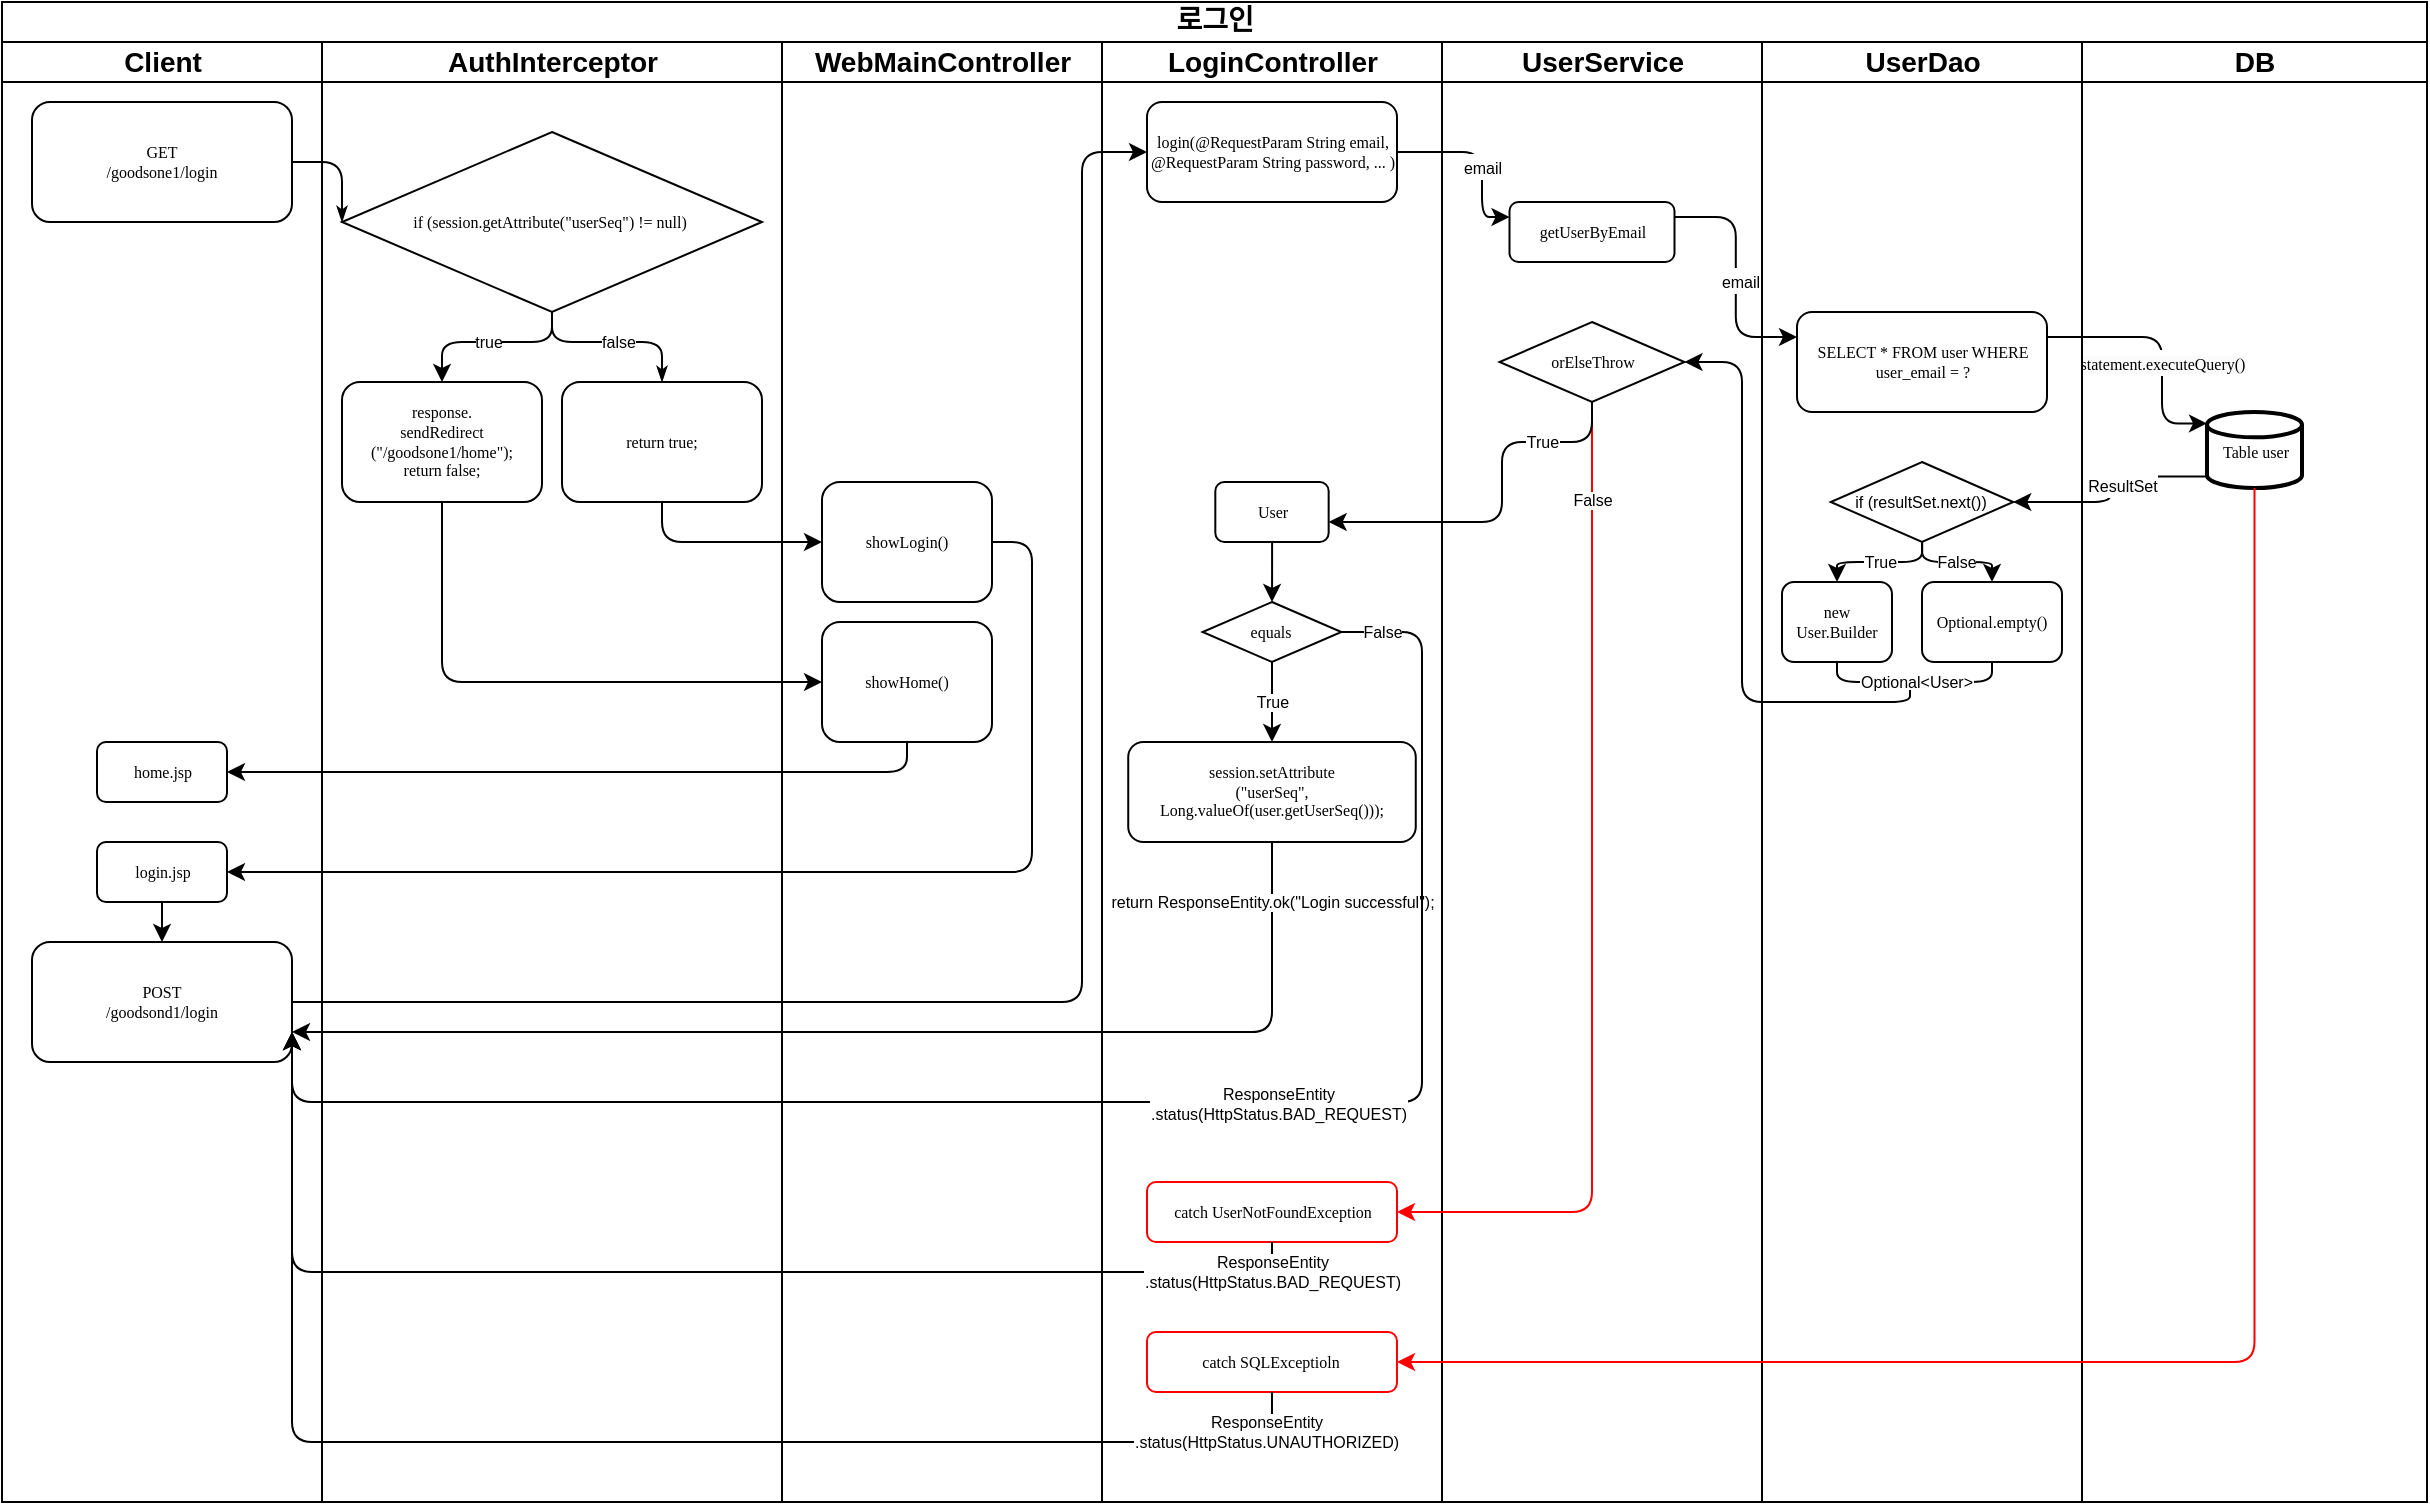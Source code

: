 <mxfile version="24.6.1" type="device">
  <diagram name="Page-1" id="74e2e168-ea6b-b213-b513-2b3c1d86103e">
    <mxGraphModel dx="1434" dy="854" grid="1" gridSize="10" guides="1" tooltips="1" connect="1" arrows="1" fold="1" page="1" pageScale="1" pageWidth="1100" pageHeight="850" background="none" math="0" shadow="0">
      <root>
        <mxCell id="0" />
        <mxCell id="1" parent="0" />
        <mxCell id="77e6c97f196da883-1" value="로그인" style="swimlane;html=1;childLayout=stackLayout;startSize=20;rounded=0;shadow=0;labelBackgroundColor=none;strokeWidth=1;fontFamily=Verdana;fontSize=14;align=center;" parent="1" vertex="1">
          <mxGeometry x="90" y="20" width="1212.5" height="750" as="geometry" />
        </mxCell>
        <mxCell id="77e6c97f196da883-26" style="edgeStyle=orthogonalEdgeStyle;rounded=1;html=1;labelBackgroundColor=none;startArrow=none;startFill=0;startSize=5;endArrow=classicThin;endFill=1;endSize=5;jettySize=auto;orthogonalLoop=1;strokeWidth=1;fontFamily=Verdana;fontSize=8;entryX=0;entryY=0.5;entryDx=0;entryDy=0;" parent="77e6c97f196da883-1" source="77e6c97f196da883-8" target="_-b6Wf-rLav5tkxfngCv-1" edge="1">
          <mxGeometry relative="1" as="geometry">
            <mxPoint x="190" y="80" as="targetPoint" />
            <Array as="points">
              <mxPoint x="170" y="80" />
            </Array>
          </mxGeometry>
        </mxCell>
        <mxCell id="77e6c97f196da883-2" value="Client" style="swimlane;html=1;startSize=20;fontSize=14;" parent="77e6c97f196da883-1" vertex="1">
          <mxGeometry y="20" width="160" height="730" as="geometry" />
        </mxCell>
        <mxCell id="77e6c97f196da883-8" value="GET&lt;br style=&quot;font-size: 8px;&quot;&gt;/goodsone1/login" style="rounded=1;whiteSpace=wrap;html=1;shadow=0;labelBackgroundColor=none;strokeWidth=1;fontFamily=Verdana;fontSize=8;align=center;" parent="77e6c97f196da883-2" vertex="1">
          <mxGeometry x="15" y="30" width="130" height="60" as="geometry" />
        </mxCell>
        <mxCell id="_-b6Wf-rLav5tkxfngCv-128" style="edgeStyle=orthogonalEdgeStyle;shape=connector;curved=0;rounded=1;orthogonalLoop=1;jettySize=auto;html=1;entryX=0.5;entryY=0;entryDx=0;entryDy=0;shadow=0;strokeColor=default;align=center;verticalAlign=middle;fontFamily=Helvetica;fontSize=8;fontColor=default;labelBackgroundColor=default;resizable=0;endArrow=classic;flowAnimation=0;" parent="77e6c97f196da883-2" source="_-b6Wf-rLav5tkxfngCv-10" target="_-b6Wf-rLav5tkxfngCv-18" edge="1">
          <mxGeometry relative="1" as="geometry" />
        </mxCell>
        <mxCell id="_-b6Wf-rLav5tkxfngCv-10" value="login.jsp" style="rounded=1;whiteSpace=wrap;html=1;shadow=0;labelBackgroundColor=none;strokeWidth=1;fontFamily=Verdana;fontSize=8;align=center;" parent="77e6c97f196da883-2" vertex="1">
          <mxGeometry x="47.5" y="400" width="65" height="30" as="geometry" />
        </mxCell>
        <mxCell id="_-b6Wf-rLav5tkxfngCv-16" value="home.jsp" style="rounded=1;whiteSpace=wrap;html=1;shadow=0;labelBackgroundColor=none;strokeWidth=1;fontFamily=Verdana;fontSize=8;align=center;" parent="77e6c97f196da883-2" vertex="1">
          <mxGeometry x="47.5" y="350" width="65" height="30" as="geometry" />
        </mxCell>
        <mxCell id="_-b6Wf-rLav5tkxfngCv-18" value="POST&lt;br&gt;/goodsond1/login" style="rounded=1;whiteSpace=wrap;html=1;shadow=0;labelBackgroundColor=none;strokeWidth=1;fontFamily=Verdana;fontSize=8;align=center;" parent="77e6c97f196da883-2" vertex="1">
          <mxGeometry x="15" y="450" width="130" height="60" as="geometry" />
        </mxCell>
        <mxCell id="77e6c97f196da883-3" value="AuthInterceptor" style="swimlane;html=1;startSize=20;fontSize=14;" parent="77e6c97f196da883-1" vertex="1">
          <mxGeometry x="160" y="20" width="230" height="730" as="geometry" />
        </mxCell>
        <mxCell id="_-b6Wf-rLav5tkxfngCv-1" value="if (session.getAttribute(&quot;userSeq&quot;) != null)&amp;nbsp;" style="rhombus;whiteSpace=wrap;html=1;rounded=0;shadow=0;labelBackgroundColor=none;strokeWidth=1;fontFamily=Verdana;fontSize=8;align=center;" parent="77e6c97f196da883-3" vertex="1">
          <mxGeometry x="10" y="45" width="210" height="90" as="geometry" />
        </mxCell>
        <mxCell id="77e6c97f196da883-9" value="return true;" style="rounded=1;whiteSpace=wrap;html=1;shadow=0;labelBackgroundColor=none;strokeWidth=1;fontFamily=Verdana;fontSize=8;align=center;" parent="77e6c97f196da883-3" vertex="1">
          <mxGeometry x="120" y="170" width="100" height="60" as="geometry" />
        </mxCell>
        <mxCell id="77e6c97f196da883-27" style="edgeStyle=orthogonalEdgeStyle;rounded=1;html=1;labelBackgroundColor=none;startArrow=none;startFill=0;startSize=5;endArrow=classicThin;endFill=1;endSize=5;jettySize=auto;orthogonalLoop=1;strokeWidth=1;fontFamily=Verdana;fontSize=8;exitX=0.5;exitY=1;exitDx=0;exitDy=0;entryX=0.5;entryY=0;entryDx=0;entryDy=0;" parent="77e6c97f196da883-3" source="_-b6Wf-rLav5tkxfngCv-1" target="77e6c97f196da883-9" edge="1">
          <mxGeometry relative="1" as="geometry">
            <Array as="points">
              <mxPoint x="115" y="150" />
              <mxPoint x="170" y="150" />
            </Array>
            <mxPoint x="80" y="90" as="sourcePoint" />
          </mxGeometry>
        </mxCell>
        <mxCell id="_-b6Wf-rLav5tkxfngCv-2" value="false" style="edgeLabel;html=1;align=center;verticalAlign=middle;resizable=0;points=[];fontSize=8;" parent="77e6c97f196da883-27" vertex="1" connectable="0">
          <mxGeometry x="-0.493" relative="1" as="geometry">
            <mxPoint x="25" as="offset" />
          </mxGeometry>
        </mxCell>
        <mxCell id="77e6c97f196da883-12" value="response.&lt;div&gt;sendRedirect&lt;/div&gt;&lt;div&gt;(&quot;/goodsone1/home&quot;);&lt;br&gt;return false;&lt;/div&gt;" style="rounded=1;whiteSpace=wrap;html=1;shadow=0;labelBackgroundColor=none;strokeWidth=1;fontFamily=Verdana;fontSize=8;align=center;" parent="77e6c97f196da883-3" vertex="1">
          <mxGeometry x="10" y="170" width="100" height="60" as="geometry" />
        </mxCell>
        <mxCell id="_-b6Wf-rLav5tkxfngCv-5" style="edgeStyle=orthogonalEdgeStyle;rounded=1;orthogonalLoop=1;jettySize=auto;html=1;entryX=0.5;entryY=0;entryDx=0;entryDy=0;exitX=0.5;exitY=1;exitDx=0;exitDy=0;curved=0;fontSize=8;" parent="77e6c97f196da883-3" source="_-b6Wf-rLav5tkxfngCv-1" target="77e6c97f196da883-12" edge="1">
          <mxGeometry relative="1" as="geometry">
            <Array as="points">
              <mxPoint x="115" y="150" />
              <mxPoint x="60" y="150" />
            </Array>
          </mxGeometry>
        </mxCell>
        <mxCell id="_-b6Wf-rLav5tkxfngCv-6" value="true" style="edgeLabel;html=1;align=center;verticalAlign=middle;resizable=0;points=[];fontSize=8;" parent="_-b6Wf-rLav5tkxfngCv-5" vertex="1" connectable="0">
          <mxGeometry x="0.336" y="-3" relative="1" as="geometry">
            <mxPoint x="13" y="3" as="offset" />
          </mxGeometry>
        </mxCell>
        <mxCell id="77e6c97f196da883-4" value="WebMainController" style="swimlane;html=1;startSize=20;fontSize=14;" parent="77e6c97f196da883-1" vertex="1">
          <mxGeometry x="390" y="20" width="160" height="730" as="geometry" />
        </mxCell>
        <mxCell id="_-b6Wf-rLav5tkxfngCv-8" value="showLogin()" style="rounded=1;whiteSpace=wrap;html=1;shadow=0;labelBackgroundColor=none;strokeWidth=1;fontFamily=Verdana;fontSize=8;align=center;" parent="77e6c97f196da883-4" vertex="1">
          <mxGeometry x="20" y="220" width="85" height="60" as="geometry" />
        </mxCell>
        <mxCell id="_-b6Wf-rLav5tkxfngCv-13" value="showHome()" style="rounded=1;whiteSpace=wrap;html=1;shadow=0;labelBackgroundColor=none;strokeWidth=1;fontFamily=Verdana;fontSize=8;align=center;" parent="77e6c97f196da883-4" vertex="1">
          <mxGeometry x="20" y="290" width="85" height="60" as="geometry" />
        </mxCell>
        <mxCell id="_-b6Wf-rLav5tkxfngCv-11" style="edgeStyle=orthogonalEdgeStyle;rounded=1;orthogonalLoop=1;jettySize=auto;html=1;entryX=0;entryY=0.5;entryDx=0;entryDy=0;exitX=0.5;exitY=1;exitDx=0;exitDy=0;curved=0;" parent="77e6c97f196da883-1" source="77e6c97f196da883-9" target="_-b6Wf-rLav5tkxfngCv-8" edge="1">
          <mxGeometry relative="1" as="geometry" />
        </mxCell>
        <mxCell id="_-b6Wf-rLav5tkxfngCv-12" style="edgeStyle=orthogonalEdgeStyle;rounded=1;orthogonalLoop=1;jettySize=auto;html=1;entryX=1;entryY=0.5;entryDx=0;entryDy=0;exitX=1;exitY=0.5;exitDx=0;exitDy=0;curved=0;" parent="77e6c97f196da883-1" source="_-b6Wf-rLav5tkxfngCv-8" target="_-b6Wf-rLav5tkxfngCv-10" edge="1">
          <mxGeometry relative="1" as="geometry" />
        </mxCell>
        <mxCell id="_-b6Wf-rLav5tkxfngCv-17" style="edgeStyle=orthogonalEdgeStyle;rounded=1;orthogonalLoop=1;jettySize=auto;html=1;entryX=1;entryY=0.5;entryDx=0;entryDy=0;curved=0;exitX=0.5;exitY=1;exitDx=0;exitDy=0;" parent="77e6c97f196da883-1" source="_-b6Wf-rLav5tkxfngCv-13" target="_-b6Wf-rLav5tkxfngCv-16" edge="1">
          <mxGeometry relative="1" as="geometry">
            <Array as="points">
              <mxPoint x="453" y="385" />
            </Array>
          </mxGeometry>
        </mxCell>
        <mxCell id="_-b6Wf-rLav5tkxfngCv-14" style="edgeStyle=orthogonalEdgeStyle;rounded=1;orthogonalLoop=1;jettySize=auto;html=1;entryX=0;entryY=0.5;entryDx=0;entryDy=0;exitX=0.5;exitY=1;exitDx=0;exitDy=0;curved=0;" parent="77e6c97f196da883-1" source="77e6c97f196da883-12" target="_-b6Wf-rLav5tkxfngCv-13" edge="1">
          <mxGeometry relative="1" as="geometry" />
        </mxCell>
        <mxCell id="_-b6Wf-rLav5tkxfngCv-48" style="edgeStyle=orthogonalEdgeStyle;rounded=1;orthogonalLoop=1;jettySize=auto;html=1;entryX=0;entryY=0.5;entryDx=0;entryDy=0;curved=0;exitX=1;exitY=0.5;exitDx=0;exitDy=0;" parent="77e6c97f196da883-1" source="_-b6Wf-rLav5tkxfngCv-18" target="_-b6Wf-rLav5tkxfngCv-46" edge="1">
          <mxGeometry relative="1" as="geometry">
            <Array as="points">
              <mxPoint x="540" y="500" />
              <mxPoint x="540" y="75" />
            </Array>
          </mxGeometry>
        </mxCell>
        <mxCell id="_-b6Wf-rLav5tkxfngCv-63" style="edgeStyle=orthogonalEdgeStyle;rounded=1;orthogonalLoop=1;jettySize=auto;html=1;entryX=0;entryY=0.25;entryDx=0;entryDy=0;curved=0;exitX=1;exitY=0.25;exitDx=0;exitDy=0;" parent="77e6c97f196da883-1" source="_-b6Wf-rLav5tkxfngCv-61" target="_-b6Wf-rLav5tkxfngCv-50" edge="1">
          <mxGeometry relative="1" as="geometry" />
        </mxCell>
        <mxCell id="_-b6Wf-rLav5tkxfngCv-65" value="&lt;font style=&quot;font-size: 8px;&quot;&gt;email&lt;/font&gt;" style="edgeLabel;html=1;align=center;verticalAlign=middle;resizable=0;points=[];" parent="_-b6Wf-rLav5tkxfngCv-63" vertex="1" connectable="0">
          <mxGeometry x="0.015" y="2" relative="1" as="geometry">
            <mxPoint as="offset" />
          </mxGeometry>
        </mxCell>
        <mxCell id="_-b6Wf-rLav5tkxfngCv-71" value="&lt;span style=&quot;font-size: 8px;&quot;&gt;email&lt;/span&gt;" style="edgeStyle=orthogonalEdgeStyle;rounded=1;orthogonalLoop=1;jettySize=auto;html=1;exitX=1;exitY=0.5;exitDx=0;exitDy=0;entryX=0;entryY=0.25;entryDx=0;entryDy=0;curved=0;" parent="77e6c97f196da883-1" source="_-b6Wf-rLav5tkxfngCv-46" target="_-b6Wf-rLav5tkxfngCv-61" edge="1">
          <mxGeometry x="0.12" relative="1" as="geometry">
            <Array as="points">
              <mxPoint x="740" y="75" />
              <mxPoint x="740" y="108" />
            </Array>
            <mxPoint as="offset" />
          </mxGeometry>
        </mxCell>
        <mxCell id="_-b6Wf-rLav5tkxfngCv-97" value="" style="edgeLabel;html=1;align=center;verticalAlign=middle;resizable=0;points=[];rounded=1;shadow=0;strokeColor=default;strokeWidth=1;fontFamily=Helvetica;fontSize=8;fontColor=default;labelBackgroundColor=default;fillColor=default;" parent="_-b6Wf-rLav5tkxfngCv-71" vertex="1" connectable="0">
          <mxGeometry x="0.639" y="3" relative="1" as="geometry">
            <mxPoint x="-6" y="-19" as="offset" />
          </mxGeometry>
        </mxCell>
        <mxCell id="_-b6Wf-rLav5tkxfngCv-54" value="&lt;span style=&quot;font-family: Verdana; font-size: 8px; text-wrap: wrap; background-color: rgb(251, 251, 251);&quot;&gt;statement.executeQuery()&lt;/span&gt;" style="edgeStyle=orthogonalEdgeStyle;rounded=1;orthogonalLoop=1;jettySize=auto;html=1;entryX=0;entryY=0.15;entryDx=0;entryDy=0;exitX=1;exitY=0.25;exitDx=0;exitDy=0;entryPerimeter=0;curved=0;" parent="77e6c97f196da883-1" source="_-b6Wf-rLav5tkxfngCv-50" target="_-b6Wf-rLav5tkxfngCv-73" edge="1">
          <mxGeometry x="0.137" relative="1" as="geometry">
            <Array as="points">
              <mxPoint x="1080" y="167" />
              <mxPoint x="1080" y="211" />
            </Array>
            <mxPoint as="offset" />
          </mxGeometry>
        </mxCell>
        <mxCell id="77e6c97f196da883-5" value="LoginController" style="swimlane;html=1;startSize=20;fontSize=14;" parent="77e6c97f196da883-1" vertex="1">
          <mxGeometry x="550" y="20" width="170" height="730" as="geometry" />
        </mxCell>
        <mxCell id="_-b6Wf-rLav5tkxfngCv-46" value="login(@RequestParam String email, @RequestParam String password, ... )" style="rounded=1;whiteSpace=wrap;html=1;shadow=0;labelBackgroundColor=none;strokeWidth=1;fontFamily=Verdana;fontSize=8;align=center;" parent="77e6c97f196da883-5" vertex="1">
          <mxGeometry x="22.5" y="30" width="125" height="50" as="geometry" />
        </mxCell>
        <mxCell id="_-b6Wf-rLav5tkxfngCv-114" value="catch UserNotFoundException" style="rounded=1;whiteSpace=wrap;html=1;shadow=0;labelBackgroundColor=none;strokeWidth=1;fontFamily=Verdana;fontSize=8;align=center;strokeColor=#FF0000;" parent="77e6c97f196da883-5" vertex="1">
          <mxGeometry x="22.5" y="570" width="125" height="30" as="geometry" />
        </mxCell>
        <mxCell id="_-b6Wf-rLav5tkxfngCv-115" value="catch SQLExceptioln" style="rounded=1;whiteSpace=wrap;html=1;shadow=0;labelBackgroundColor=none;strokeWidth=1;fontFamily=Verdana;fontSize=8;align=center;strokeColor=#FF0000;" parent="77e6c97f196da883-5" vertex="1">
          <mxGeometry x="22.49" y="645" width="125" height="30" as="geometry" />
        </mxCell>
        <mxCell id="_-b6Wf-rLav5tkxfngCv-121" style="edgeStyle=orthogonalEdgeStyle;shape=connector;curved=0;rounded=1;orthogonalLoop=1;jettySize=auto;html=1;entryX=0.5;entryY=0;entryDx=0;entryDy=0;shadow=0;strokeColor=default;align=center;verticalAlign=middle;fontFamily=Helvetica;fontSize=8;fontColor=default;labelBackgroundColor=default;resizable=0;endArrow=classic;flowAnimation=0;" parent="77e6c97f196da883-5" source="_-b6Wf-rLav5tkxfngCv-117" target="_-b6Wf-rLav5tkxfngCv-120" edge="1">
          <mxGeometry relative="1" as="geometry" />
        </mxCell>
        <mxCell id="_-b6Wf-rLav5tkxfngCv-117" value="User" style="rounded=1;whiteSpace=wrap;html=1;shadow=0;labelBackgroundColor=none;strokeWidth=1;fontFamily=Verdana;fontSize=8;align=center;" parent="77e6c97f196da883-5" vertex="1">
          <mxGeometry x="56.66" y="220" width="56.67" height="30" as="geometry" />
        </mxCell>
        <mxCell id="_-b6Wf-rLav5tkxfngCv-126" value="True" style="edgeStyle=orthogonalEdgeStyle;shape=connector;curved=0;rounded=1;orthogonalLoop=1;jettySize=auto;html=1;entryX=0.5;entryY=0;entryDx=0;entryDy=0;shadow=0;strokeColor=default;align=center;verticalAlign=middle;fontFamily=Helvetica;fontSize=8;fontColor=default;labelBackgroundColor=default;resizable=0;endArrow=classic;flowAnimation=0;" parent="77e6c97f196da883-5" source="_-b6Wf-rLav5tkxfngCv-120" target="_-b6Wf-rLav5tkxfngCv-125" edge="1">
          <mxGeometry relative="1" as="geometry" />
        </mxCell>
        <mxCell id="_-b6Wf-rLav5tkxfngCv-120" value="equals" style="rhombus;whiteSpace=wrap;html=1;rounded=0;shadow=0;labelBackgroundColor=none;strokeWidth=1;fontFamily=Verdana;fontSize=8;align=center;" parent="77e6c97f196da883-5" vertex="1">
          <mxGeometry x="50.31" y="280" width="69.38" height="30" as="geometry" />
        </mxCell>
        <mxCell id="_-b6Wf-rLav5tkxfngCv-125" value="session.setAttribute&lt;div&gt;&lt;span style=&quot;background-color: initial;&quot;&gt;(&quot;userSeq&quot;, Long.valueOf(user.getUserSeq()));&lt;/span&gt;&lt;/div&gt;" style="rounded=1;whiteSpace=wrap;html=1;shadow=0;labelBackgroundColor=none;strokeWidth=1;fontFamily=Verdana;fontSize=8;align=center;" parent="77e6c97f196da883-5" vertex="1">
          <mxGeometry x="13.12" y="350" width="143.76" height="50" as="geometry" />
        </mxCell>
        <mxCell id="77e6c97f196da883-6" value="UserService" style="swimlane;html=1;startSize=20;fontSize=14;" parent="77e6c97f196da883-1" vertex="1">
          <mxGeometry x="720" y="20" width="160" height="730" as="geometry" />
        </mxCell>
        <mxCell id="_-b6Wf-rLav5tkxfngCv-61" value="&lt;div&gt;getUserByEmail&lt;/div&gt;" style="rounded=1;whiteSpace=wrap;html=1;shadow=0;labelBackgroundColor=none;strokeWidth=1;fontFamily=Verdana;fontSize=8;align=center;" parent="77e6c97f196da883-6" vertex="1">
          <mxGeometry x="33.75" y="80" width="82.5" height="30" as="geometry" />
        </mxCell>
        <mxCell id="_-b6Wf-rLav5tkxfngCv-85" value="orElseThrow" style="rhombus;whiteSpace=wrap;html=1;rounded=0;shadow=0;labelBackgroundColor=none;strokeWidth=1;fontFamily=Verdana;fontSize=8;align=center;" parent="77e6c97f196da883-6" vertex="1">
          <mxGeometry x="28.75" y="140" width="92.5" height="40" as="geometry" />
        </mxCell>
        <mxCell id="77e6c97f196da883-7" value="UserDao" style="swimlane;html=1;startSize=20;fontSize=14;" parent="77e6c97f196da883-1" vertex="1">
          <mxGeometry x="880" y="20" width="160" height="730" as="geometry" />
        </mxCell>
        <mxCell id="_-b6Wf-rLav5tkxfngCv-50" value="SELECT * FROM user WHERE user_email = ?" style="rounded=1;whiteSpace=wrap;html=1;shadow=0;labelBackgroundColor=none;strokeWidth=1;fontFamily=Verdana;fontSize=8;align=center;" parent="77e6c97f196da883-7" vertex="1">
          <mxGeometry x="17.5" y="135" width="125" height="50" as="geometry" />
        </mxCell>
        <mxCell id="_-b6Wf-rLav5tkxfngCv-93" value="&lt;font style=&quot;font-size: 8px;&quot;&gt;True&lt;/font&gt;" style="edgeStyle=orthogonalEdgeStyle;shape=connector;curved=0;rounded=1;orthogonalLoop=1;jettySize=auto;html=1;shadow=0;strokeColor=default;align=center;verticalAlign=middle;fontFamily=Helvetica;fontSize=8;fontColor=default;labelBackgroundColor=default;resizable=0;endArrow=classic;flowAnimation=0;entryX=0.5;entryY=0;entryDx=0;entryDy=0;" parent="77e6c97f196da883-7" source="_-b6Wf-rLav5tkxfngCv-87" target="_-b6Wf-rLav5tkxfngCv-92" edge="1">
          <mxGeometry relative="1" as="geometry">
            <Array as="points">
              <mxPoint x="80" y="260" />
              <mxPoint x="37" y="260" />
            </Array>
          </mxGeometry>
        </mxCell>
        <mxCell id="_-b6Wf-rLav5tkxfngCv-98" style="edgeStyle=orthogonalEdgeStyle;shape=connector;curved=0;rounded=1;orthogonalLoop=1;jettySize=auto;html=1;entryX=0.5;entryY=0;entryDx=0;entryDy=0;shadow=0;strokeColor=default;align=center;verticalAlign=middle;fontFamily=Helvetica;fontSize=8;fontColor=default;labelBackgroundColor=default;resizable=0;endArrow=classic;flowAnimation=0;" parent="77e6c97f196da883-7" source="_-b6Wf-rLav5tkxfngCv-87" target="_-b6Wf-rLav5tkxfngCv-96" edge="1">
          <mxGeometry relative="1" as="geometry">
            <Array as="points">
              <mxPoint x="80" y="260" />
              <mxPoint x="115" y="260" />
            </Array>
          </mxGeometry>
        </mxCell>
        <mxCell id="_-b6Wf-rLav5tkxfngCv-99" value="False" style="edgeLabel;html=1;align=center;verticalAlign=middle;resizable=0;points=[];rounded=1;shadow=0;strokeColor=default;strokeWidth=1;fontFamily=Helvetica;fontSize=8;fontColor=default;labelBackgroundColor=default;fillColor=default;" parent="_-b6Wf-rLav5tkxfngCv-98" vertex="1" connectable="0">
          <mxGeometry x="0.368" relative="1" as="geometry">
            <mxPoint x="-11" as="offset" />
          </mxGeometry>
        </mxCell>
        <mxCell id="_-b6Wf-rLav5tkxfngCv-87" value="&lt;font face=&quot;Helvetica&quot;&gt;&lt;span style=&quot;text-wrap: nowrap;&quot;&gt;if (resultSet.next())&lt;/span&gt;&lt;/font&gt;" style="rhombus;whiteSpace=wrap;html=1;rounded=0;shadow=0;labelBackgroundColor=none;strokeWidth=1;fontFamily=Verdana;fontSize=8;align=center;" parent="77e6c97f196da883-7" vertex="1">
          <mxGeometry x="34.38" y="210" width="91.25" height="40" as="geometry" />
        </mxCell>
        <mxCell id="_-b6Wf-rLav5tkxfngCv-92" value="new User.Builder" style="whiteSpace=wrap;html=1;fontSize=8;fontFamily=Verdana;rounded=1;shadow=0;labelBackgroundColor=none;strokeWidth=1;" parent="77e6c97f196da883-7" vertex="1">
          <mxGeometry x="10" y="270" width="55" height="40" as="geometry" />
        </mxCell>
        <mxCell id="_-b6Wf-rLav5tkxfngCv-96" value="Optional.empty()" style="whiteSpace=wrap;html=1;fontSize=8;fontFamily=Verdana;rounded=1;shadow=0;labelBackgroundColor=none;strokeWidth=1;" parent="77e6c97f196da883-7" vertex="1">
          <mxGeometry x="80" y="270" width="70" height="40" as="geometry" />
        </mxCell>
        <mxCell id="_-b6Wf-rLav5tkxfngCv-108" value="" style="group" parent="77e6c97f196da883-7" vertex="1" connectable="0">
          <mxGeometry x="-39" y="324" width="113" height="26" as="geometry" />
        </mxCell>
        <mxCell id="_-b6Wf-rLav5tkxfngCv-105" value="Optional&amp;lt;User&amp;gt;" style="endArrow=none;html=1;rounded=1;shadow=0;strokeColor=default;align=center;verticalAlign=middle;fontFamily=Helvetica;fontSize=8;fontColor=default;labelBackgroundColor=default;resizable=0;edgeStyle=orthogonalEdgeStyle;flowAnimation=0;curved=0;entryX=0.5;entryY=1;entryDx=0;entryDy=0;exitX=0.5;exitY=1;exitDx=0;exitDy=0;" parent="_-b6Wf-rLav5tkxfngCv-108" source="_-b6Wf-rLav5tkxfngCv-92" target="_-b6Wf-rLav5tkxfngCv-96" edge="1">
          <mxGeometry width="50" height="50" relative="1" as="geometry">
            <mxPoint x="9" y="-24" as="sourcePoint" />
            <mxPoint x="59" y="-74" as="targetPoint" />
          </mxGeometry>
        </mxCell>
        <mxCell id="_-b6Wf-rLav5tkxfngCv-107" value="&lt;div&gt;&lt;br&gt;&lt;/div&gt;" style="edgeStyle=orthogonalEdgeStyle;shape=connector;curved=0;rounded=1;orthogonalLoop=1;jettySize=auto;html=1;shadow=0;strokeColor=default;align=center;verticalAlign=middle;fontFamily=Helvetica;fontSize=8;fontColor=default;labelBackgroundColor=default;resizable=0;endArrow=classic;flowAnimation=0;entryX=1;entryY=0.5;entryDx=0;entryDy=0;" parent="_-b6Wf-rLav5tkxfngCv-108" target="_-b6Wf-rLav5tkxfngCv-85" edge="1">
          <mxGeometry relative="1" as="geometry">
            <mxPoint x="113" as="sourcePoint" />
            <mxPoint x="77" y="36" as="targetPoint" />
            <Array as="points">
              <mxPoint x="113" y="6" />
              <mxPoint x="29" y="6" />
              <mxPoint x="29" y="-164" />
            </Array>
          </mxGeometry>
        </mxCell>
        <mxCell id="_-b6Wf-rLav5tkxfngCv-47" value="DB" style="swimlane;html=1;startSize=20;fontSize=14;" parent="77e6c97f196da883-1" vertex="1">
          <mxGeometry x="1040" y="20" width="172.5" height="730" as="geometry" />
        </mxCell>
        <mxCell id="_-b6Wf-rLav5tkxfngCv-73" value="&lt;span style=&quot;font-family: Verdana; font-size: 8px;&quot;&gt;Table user&lt;/span&gt;" style="strokeWidth=2;html=1;shape=mxgraph.flowchart.database;whiteSpace=wrap;" parent="_-b6Wf-rLav5tkxfngCv-47" vertex="1">
          <mxGeometry x="62.5" y="185" width="47.5" height="38" as="geometry" />
        </mxCell>
        <mxCell id="_-b6Wf-rLav5tkxfngCv-88" style="edgeStyle=orthogonalEdgeStyle;rounded=1;orthogonalLoop=1;jettySize=auto;html=1;entryX=1;entryY=0.5;entryDx=0;entryDy=0;shadow=0;flowAnimation=0;curved=0;exitX=0;exitY=0.85;exitDx=0;exitDy=0;exitPerimeter=0;" parent="77e6c97f196da883-1" source="_-b6Wf-rLav5tkxfngCv-73" target="_-b6Wf-rLav5tkxfngCv-87" edge="1">
          <mxGeometry relative="1" as="geometry" />
        </mxCell>
        <mxCell id="_-b6Wf-rLav5tkxfngCv-91" value="&lt;font style=&quot;font-size: 8px;&quot;&gt;ResultSet&lt;/font&gt;" style="edgeLabel;html=1;align=center;verticalAlign=middle;resizable=0;points=[];fontFamily=Helvetica;fontSize=11;fontColor=default;labelBackgroundColor=default;" parent="_-b6Wf-rLav5tkxfngCv-88" vertex="1" connectable="0">
          <mxGeometry x="-0.501" y="2" relative="1" as="geometry">
            <mxPoint x="-15" y="1" as="offset" />
          </mxGeometry>
        </mxCell>
        <mxCell id="_-b6Wf-rLav5tkxfngCv-111" style="edgeStyle=orthogonalEdgeStyle;shape=connector;curved=0;rounded=1;orthogonalLoop=1;jettySize=auto;html=1;entryX=1;entryY=0.5;entryDx=0;entryDy=0;shadow=0;strokeColor=#FF0000;align=center;verticalAlign=middle;fontFamily=Helvetica;fontSize=8;fontColor=default;labelBackgroundColor=default;resizable=0;endArrow=classic;flowAnimation=0;exitX=0.5;exitY=1;exitDx=0;exitDy=0;" parent="77e6c97f196da883-1" source="_-b6Wf-rLav5tkxfngCv-85" target="_-b6Wf-rLav5tkxfngCv-114" edge="1">
          <mxGeometry relative="1" as="geometry">
            <mxPoint x="804.45" y="210" as="sourcePoint" />
            <mxPoint x="864.6" y="311.0" as="targetPoint" />
          </mxGeometry>
        </mxCell>
        <mxCell id="_-b6Wf-rLav5tkxfngCv-112" value="False" style="edgeLabel;html=1;align=center;verticalAlign=middle;resizable=0;points=[];rounded=1;shadow=0;strokeColor=default;strokeWidth=1;fontFamily=Helvetica;fontSize=8;fontColor=default;labelBackgroundColor=default;fillColor=default;" parent="_-b6Wf-rLav5tkxfngCv-111" vertex="1" connectable="0">
          <mxGeometry x="0.368" relative="1" as="geometry">
            <mxPoint y="-295" as="offset" />
          </mxGeometry>
        </mxCell>
        <mxCell id="_-b6Wf-rLav5tkxfngCv-116" style="edgeStyle=orthogonalEdgeStyle;shape=connector;curved=0;rounded=1;orthogonalLoop=1;jettySize=auto;html=1;entryX=1;entryY=0.5;entryDx=0;entryDy=0;shadow=0;strokeColor=#FF0000;align=center;verticalAlign=middle;fontFamily=Helvetica;fontSize=8;fontColor=default;labelBackgroundColor=default;resizable=0;endArrow=classic;flowAnimation=0;" parent="77e6c97f196da883-1" source="_-b6Wf-rLav5tkxfngCv-73" target="_-b6Wf-rLav5tkxfngCv-115" edge="1">
          <mxGeometry relative="1" as="geometry">
            <Array as="points">
              <mxPoint x="1126" y="680" />
            </Array>
          </mxGeometry>
        </mxCell>
        <mxCell id="_-b6Wf-rLav5tkxfngCv-110" value="&lt;font style=&quot;font-size: 8px;&quot;&gt;True&lt;/font&gt;" style="edgeStyle=orthogonalEdgeStyle;shape=connector;curved=0;rounded=1;orthogonalLoop=1;jettySize=auto;html=1;shadow=0;strokeColor=default;align=center;verticalAlign=middle;fontFamily=Helvetica;fontSize=8;fontColor=default;labelBackgroundColor=default;resizable=0;endArrow=classic;flowAnimation=0;exitX=0.5;exitY=1;exitDx=0;exitDy=0;" parent="77e6c97f196da883-1" source="_-b6Wf-rLav5tkxfngCv-85" target="_-b6Wf-rLav5tkxfngCv-117" edge="1">
          <mxGeometry x="-0.53" relative="1" as="geometry">
            <mxPoint x="791.75" y="210" as="sourcePoint" />
            <mxPoint x="749.75" y="230" as="targetPoint" />
            <Array as="points">
              <mxPoint x="795" y="220" />
              <mxPoint x="750" y="220" />
              <mxPoint x="750" y="260" />
            </Array>
            <mxPoint as="offset" />
          </mxGeometry>
        </mxCell>
        <mxCell id="_-b6Wf-rLav5tkxfngCv-118" value="" style="edgeLabel;html=1;align=center;verticalAlign=middle;resizable=0;points=[];rounded=1;shadow=0;strokeColor=default;strokeWidth=1;fontFamily=Helvetica;fontSize=8;fontColor=default;labelBackgroundColor=default;fillColor=default;" parent="_-b6Wf-rLav5tkxfngCv-110" vertex="1" connectable="0">
          <mxGeometry x="0.736" relative="1" as="geometry">
            <mxPoint as="offset" />
          </mxGeometry>
        </mxCell>
        <mxCell id="_-b6Wf-rLav5tkxfngCv-127" value="return ResponseEntity.ok(&quot;Login successful&quot;);" style="edgeStyle=orthogonalEdgeStyle;shape=connector;curved=0;rounded=1;orthogonalLoop=1;jettySize=auto;html=1;entryX=1;entryY=0.75;entryDx=0;entryDy=0;shadow=0;strokeColor=default;align=center;verticalAlign=middle;fontFamily=Helvetica;fontSize=8;fontColor=default;labelBackgroundColor=default;resizable=0;endArrow=classic;flowAnimation=0;" parent="77e6c97f196da883-1" source="_-b6Wf-rLav5tkxfngCv-125" target="_-b6Wf-rLav5tkxfngCv-18" edge="1">
          <mxGeometry x="-0.897" relative="1" as="geometry">
            <Array as="points">
              <mxPoint x="635" y="515" />
            </Array>
            <mxPoint as="offset" />
          </mxGeometry>
        </mxCell>
        <mxCell id="_-b6Wf-rLav5tkxfngCv-130" value="" style="edgeStyle=orthogonalEdgeStyle;shape=connector;curved=0;rounded=1;orthogonalLoop=1;jettySize=auto;html=1;entryX=1;entryY=0.75;entryDx=0;entryDy=0;shadow=0;strokeColor=default;align=center;verticalAlign=middle;fontFamily=Helvetica;fontSize=8;fontColor=default;labelBackgroundColor=default;resizable=0;endArrow=classic;flowAnimation=0;" parent="77e6c97f196da883-1" source="_-b6Wf-rLav5tkxfngCv-120" target="_-b6Wf-rLav5tkxfngCv-18" edge="1">
          <mxGeometry x="-0.954" y="-15" relative="1" as="geometry">
            <Array as="points">
              <mxPoint x="710" y="315" />
              <mxPoint x="710" y="550" />
              <mxPoint x="145" y="550" />
            </Array>
            <mxPoint as="offset" />
          </mxGeometry>
        </mxCell>
        <mxCell id="_-b6Wf-rLav5tkxfngCv-131" value="False" style="edgeLabel;html=1;align=center;verticalAlign=middle;resizable=0;points=[];rounded=1;shadow=0;strokeColor=default;strokeWidth=1;fontFamily=Helvetica;fontSize=8;fontColor=default;labelBackgroundColor=default;fillColor=default;" parent="_-b6Wf-rLav5tkxfngCv-130" vertex="1" connectable="0">
          <mxGeometry x="-0.953" relative="1" as="geometry">
            <mxPoint as="offset" />
          </mxGeometry>
        </mxCell>
        <mxCell id="_-b6Wf-rLav5tkxfngCv-132" value="ResponseEntity&lt;div&gt;.status(HttpStatus.BAD_REQUEST)&lt;br&gt;&lt;/div&gt;" style="edgeLabel;html=1;align=center;verticalAlign=middle;resizable=0;points=[];rounded=1;shadow=0;strokeColor=default;strokeWidth=1;fontFamily=Helvetica;fontSize=8;fontColor=default;labelBackgroundColor=default;fillColor=default;" parent="_-b6Wf-rLav5tkxfngCv-130" vertex="1" connectable="0">
          <mxGeometry x="-0.206" y="1" relative="1" as="geometry">
            <mxPoint as="offset" />
          </mxGeometry>
        </mxCell>
        <mxCell id="_-b6Wf-rLav5tkxfngCv-133" style="edgeStyle=orthogonalEdgeStyle;shape=connector;curved=0;rounded=1;orthogonalLoop=1;jettySize=auto;html=1;entryX=1;entryY=0.75;entryDx=0;entryDy=0;shadow=0;strokeColor=default;align=center;verticalAlign=middle;fontFamily=Helvetica;fontSize=8;fontColor=default;labelBackgroundColor=default;resizable=0;endArrow=classic;flowAnimation=0;" parent="77e6c97f196da883-1" source="_-b6Wf-rLav5tkxfngCv-114" target="_-b6Wf-rLav5tkxfngCv-18" edge="1">
          <mxGeometry relative="1" as="geometry">
            <Array as="points">
              <mxPoint x="145" y="635" />
            </Array>
          </mxGeometry>
        </mxCell>
        <mxCell id="_-b6Wf-rLav5tkxfngCv-135" value="ResponseEntity&lt;div&gt;.status(HttpStatus.BAD_REQUEST)&lt;/div&gt;" style="edgeLabel;html=1;align=center;verticalAlign=middle;resizable=0;points=[];rounded=1;shadow=0;strokeColor=default;strokeWidth=1;fontFamily=Helvetica;fontSize=8;fontColor=default;labelBackgroundColor=default;fillColor=default;" parent="_-b6Wf-rLav5tkxfngCv-133" vertex="1" connectable="0">
          <mxGeometry x="-0.852" relative="1" as="geometry">
            <mxPoint x="31" as="offset" />
          </mxGeometry>
        </mxCell>
        <mxCell id="_-b6Wf-rLav5tkxfngCv-134" style="edgeStyle=orthogonalEdgeStyle;shape=connector;curved=0;rounded=1;orthogonalLoop=1;jettySize=auto;html=1;shadow=0;strokeColor=default;align=center;verticalAlign=middle;fontFamily=Helvetica;fontSize=8;fontColor=default;labelBackgroundColor=default;resizable=0;endArrow=classic;flowAnimation=0;entryX=1;entryY=0.75;entryDx=0;entryDy=0;exitX=0.5;exitY=1;exitDx=0;exitDy=0;" parent="77e6c97f196da883-1" source="_-b6Wf-rLav5tkxfngCv-115" target="_-b6Wf-rLav5tkxfngCv-18" edge="1">
          <mxGeometry relative="1" as="geometry">
            <mxPoint x="210" y="550" as="targetPoint" />
            <Array as="points">
              <mxPoint x="635" y="720" />
              <mxPoint x="145" y="720" />
            </Array>
          </mxGeometry>
        </mxCell>
        <mxCell id="_-b6Wf-rLav5tkxfngCv-136" value="ResponseEntity&lt;div&gt;.status(HttpStatus.UNAUTHORIZED)&lt;/div&gt;" style="edgeLabel;html=1;align=center;verticalAlign=middle;resizable=0;points=[];rounded=1;shadow=0;strokeColor=default;strokeWidth=1;fontFamily=Helvetica;fontSize=8;fontColor=default;labelBackgroundColor=default;fillColor=default;" parent="_-b6Wf-rLav5tkxfngCv-134" vertex="1" connectable="0">
          <mxGeometry x="-0.944" y="-3" relative="1" as="geometry">
            <mxPoint as="offset" />
          </mxGeometry>
        </mxCell>
      </root>
    </mxGraphModel>
  </diagram>
</mxfile>
